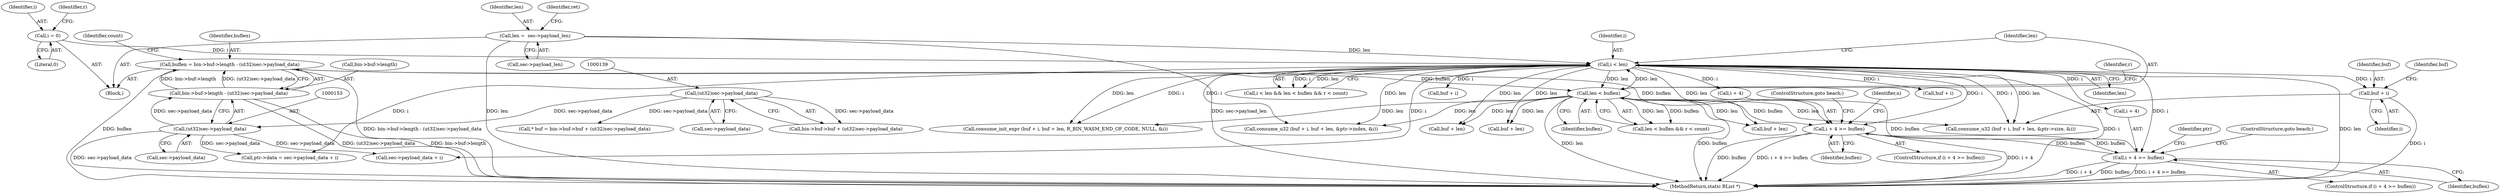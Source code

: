 digraph "0_radare2_d2632f6483a3ceb5d8e0a5fb11142c51c43978b4_0@pointer" {
"1000249" [label="(Call,buf + i)"];
"1000177" [label="(Call,i < len)"];
"1000164" [label="(Call,i = 0)"];
"1000113" [label="(Call,len =  sec->payload_len)"];
"1000181" [label="(Call,len < buflen)"];
"1000264" [label="(Call,i + 4 >= buflen)"];
"1000215" [label="(Call,i + 4 >= buflen)"];
"1000144" [label="(Call,buflen = bin->buf->length - (ut32)sec->payload_data)"];
"1000146" [label="(Call,bin->buf->length - (ut32)sec->payload_data)"];
"1000152" [label="(Call,(ut32)sec->payload_data)"];
"1000138" [label="(Call,(ut32)sec->payload_data)"];
"1000182" [label="(Identifier,len)"];
"1000166" [label="(Literal,0)"];
"1000250" [label="(Identifier,buf)"];
"1000221" [label="(ControlStructure,goto beach;)"];
"1000273" [label="(Identifier,ptr)"];
"1000177" [label="(Call,i < len)"];
"1000252" [label="(Call,buf + len)"];
"1000130" [label="(Call,* buf = bin->buf->buf + (ut32)sec->payload_data)"];
"1000270" [label="(ControlStructure,goto beach;)"];
"1000215" [label="(Call,i + 4 >= buflen)"];
"1000249" [label="(Call,buf + i)"];
"1000180" [label="(Call,len < buflen && r < count)"];
"1000225" [label="(Identifier,n)"];
"1000248" [label="(Call,consume_u32 (buf + i, buf + len, &ptr->size, &i))"];
"1000140" [label="(Call,sec->payload_data)"];
"1000165" [label="(Identifier,i)"];
"1000251" [label="(Identifier,i)"];
"1000113" [label="(Call,len =  sec->payload_len)"];
"1000219" [label="(Identifier,buflen)"];
"1000164" [label="(Call,i = 0)"];
"1000271" [label="(Call,ptr->data = sec->payload_data + i)"];
"1000138" [label="(Call,(ut32)sec->payload_data)"];
"1000216" [label="(Call,i + 4)"];
"1000169" [label="(Identifier,r)"];
"1000203" [label="(Call,buf + len)"];
"1000214" [label="(ControlStructure,if (i + 4 >= buflen))"];
"1000200" [label="(Call,buf + i)"];
"1000264" [label="(Call,i + 4 >= buflen)"];
"1000230" [label="(Call,buf + len)"];
"1000146" [label="(Call,bin->buf->length - (ut32)sec->payload_data)"];
"1000183" [label="(Identifier,buflen)"];
"1000147" [label="(Call,bin->buf->length)"];
"1000178" [label="(Identifier,i)"];
"1000159" [label="(Identifier,count)"];
"1000265" [label="(Call,i + 4)"];
"1000293" [label="(MethodReturn,static RList *)"];
"1000103" [label="(Block,)"];
"1000275" [label="(Call,sec->payload_data + i)"];
"1000253" [label="(Identifier,buf)"];
"1000115" [label="(Call,sec->payload_len)"];
"1000268" [label="(Identifier,buflen)"];
"1000179" [label="(Identifier,len)"];
"1000226" [label="(Call,consume_init_expr (buf + i, buf + len, R_BIN_WASM_END_OF_CODE, NULL, &i))"];
"1000176" [label="(Call,i < len && len < buflen && r < count)"];
"1000263" [label="(ControlStructure,if (i + 4 >= buflen))"];
"1000154" [label="(Call,sec->payload_data)"];
"1000114" [label="(Identifier,len)"];
"1000152" [label="(Call,(ut32)sec->payload_data)"];
"1000132" [label="(Call,bin->buf->buf + (ut32)sec->payload_data)"];
"1000145" [label="(Identifier,buflen)"];
"1000185" [label="(Identifier,r)"];
"1000199" [label="(Call,consume_u32 (buf + i, buf + len, &ptr->index, &i))"];
"1000121" [label="(Identifier,ret)"];
"1000181" [label="(Call,len < buflen)"];
"1000227" [label="(Call,buf + i)"];
"1000144" [label="(Call,buflen = bin->buf->length - (ut32)sec->payload_data)"];
"1000249" -> "1000248"  [label="AST: "];
"1000249" -> "1000251"  [label="CFG: "];
"1000250" -> "1000249"  [label="AST: "];
"1000251" -> "1000249"  [label="AST: "];
"1000253" -> "1000249"  [label="CFG: "];
"1000249" -> "1000293"  [label="DDG: i"];
"1000177" -> "1000249"  [label="DDG: i"];
"1000177" -> "1000176"  [label="AST: "];
"1000177" -> "1000179"  [label="CFG: "];
"1000178" -> "1000177"  [label="AST: "];
"1000179" -> "1000177"  [label="AST: "];
"1000182" -> "1000177"  [label="CFG: "];
"1000176" -> "1000177"  [label="CFG: "];
"1000177" -> "1000293"  [label="DDG: i"];
"1000177" -> "1000293"  [label="DDG: len"];
"1000177" -> "1000176"  [label="DDG: i"];
"1000177" -> "1000176"  [label="DDG: len"];
"1000164" -> "1000177"  [label="DDG: i"];
"1000113" -> "1000177"  [label="DDG: len"];
"1000181" -> "1000177"  [label="DDG: len"];
"1000177" -> "1000181"  [label="DDG: len"];
"1000177" -> "1000199"  [label="DDG: i"];
"1000177" -> "1000199"  [label="DDG: len"];
"1000177" -> "1000200"  [label="DDG: i"];
"1000177" -> "1000203"  [label="DDG: len"];
"1000177" -> "1000215"  [label="DDG: i"];
"1000177" -> "1000216"  [label="DDG: i"];
"1000177" -> "1000226"  [label="DDG: i"];
"1000177" -> "1000226"  [label="DDG: len"];
"1000177" -> "1000227"  [label="DDG: i"];
"1000177" -> "1000230"  [label="DDG: len"];
"1000177" -> "1000248"  [label="DDG: i"];
"1000177" -> "1000248"  [label="DDG: len"];
"1000177" -> "1000252"  [label="DDG: len"];
"1000177" -> "1000264"  [label="DDG: i"];
"1000177" -> "1000265"  [label="DDG: i"];
"1000177" -> "1000271"  [label="DDG: i"];
"1000177" -> "1000275"  [label="DDG: i"];
"1000164" -> "1000103"  [label="AST: "];
"1000164" -> "1000166"  [label="CFG: "];
"1000165" -> "1000164"  [label="AST: "];
"1000166" -> "1000164"  [label="AST: "];
"1000169" -> "1000164"  [label="CFG: "];
"1000113" -> "1000103"  [label="AST: "];
"1000113" -> "1000115"  [label="CFG: "];
"1000114" -> "1000113"  [label="AST: "];
"1000115" -> "1000113"  [label="AST: "];
"1000121" -> "1000113"  [label="CFG: "];
"1000113" -> "1000293"  [label="DDG: len"];
"1000113" -> "1000293"  [label="DDG: sec->payload_len"];
"1000181" -> "1000180"  [label="AST: "];
"1000181" -> "1000183"  [label="CFG: "];
"1000182" -> "1000181"  [label="AST: "];
"1000183" -> "1000181"  [label="AST: "];
"1000185" -> "1000181"  [label="CFG: "];
"1000180" -> "1000181"  [label="CFG: "];
"1000181" -> "1000293"  [label="DDG: len"];
"1000181" -> "1000293"  [label="DDG: buflen"];
"1000181" -> "1000180"  [label="DDG: len"];
"1000181" -> "1000180"  [label="DDG: buflen"];
"1000264" -> "1000181"  [label="DDG: buflen"];
"1000144" -> "1000181"  [label="DDG: buflen"];
"1000181" -> "1000199"  [label="DDG: len"];
"1000181" -> "1000203"  [label="DDG: len"];
"1000181" -> "1000215"  [label="DDG: buflen"];
"1000181" -> "1000226"  [label="DDG: len"];
"1000181" -> "1000230"  [label="DDG: len"];
"1000181" -> "1000248"  [label="DDG: len"];
"1000181" -> "1000252"  [label="DDG: len"];
"1000264" -> "1000263"  [label="AST: "];
"1000264" -> "1000268"  [label="CFG: "];
"1000265" -> "1000264"  [label="AST: "];
"1000268" -> "1000264"  [label="AST: "];
"1000270" -> "1000264"  [label="CFG: "];
"1000273" -> "1000264"  [label="CFG: "];
"1000264" -> "1000293"  [label="DDG: i + 4"];
"1000264" -> "1000293"  [label="DDG: buflen"];
"1000264" -> "1000293"  [label="DDG: i + 4 >= buflen"];
"1000264" -> "1000215"  [label="DDG: buflen"];
"1000215" -> "1000264"  [label="DDG: buflen"];
"1000215" -> "1000214"  [label="AST: "];
"1000215" -> "1000219"  [label="CFG: "];
"1000216" -> "1000215"  [label="AST: "];
"1000219" -> "1000215"  [label="AST: "];
"1000221" -> "1000215"  [label="CFG: "];
"1000225" -> "1000215"  [label="CFG: "];
"1000215" -> "1000293"  [label="DDG: i + 4"];
"1000215" -> "1000293"  [label="DDG: buflen"];
"1000215" -> "1000293"  [label="DDG: i + 4 >= buflen"];
"1000144" -> "1000215"  [label="DDG: buflen"];
"1000144" -> "1000103"  [label="AST: "];
"1000144" -> "1000146"  [label="CFG: "];
"1000145" -> "1000144"  [label="AST: "];
"1000146" -> "1000144"  [label="AST: "];
"1000159" -> "1000144"  [label="CFG: "];
"1000144" -> "1000293"  [label="DDG: buflen"];
"1000144" -> "1000293"  [label="DDG: bin->buf->length - (ut32)sec->payload_data"];
"1000146" -> "1000144"  [label="DDG: bin->buf->length"];
"1000146" -> "1000144"  [label="DDG: (ut32)sec->payload_data"];
"1000146" -> "1000152"  [label="CFG: "];
"1000147" -> "1000146"  [label="AST: "];
"1000152" -> "1000146"  [label="AST: "];
"1000146" -> "1000293"  [label="DDG: (ut32)sec->payload_data"];
"1000146" -> "1000293"  [label="DDG: bin->buf->length"];
"1000152" -> "1000146"  [label="DDG: sec->payload_data"];
"1000152" -> "1000154"  [label="CFG: "];
"1000153" -> "1000152"  [label="AST: "];
"1000154" -> "1000152"  [label="AST: "];
"1000152" -> "1000293"  [label="DDG: sec->payload_data"];
"1000138" -> "1000152"  [label="DDG: sec->payload_data"];
"1000152" -> "1000271"  [label="DDG: sec->payload_data"];
"1000152" -> "1000275"  [label="DDG: sec->payload_data"];
"1000138" -> "1000132"  [label="AST: "];
"1000138" -> "1000140"  [label="CFG: "];
"1000139" -> "1000138"  [label="AST: "];
"1000140" -> "1000138"  [label="AST: "];
"1000132" -> "1000138"  [label="CFG: "];
"1000138" -> "1000130"  [label="DDG: sec->payload_data"];
"1000138" -> "1000132"  [label="DDG: sec->payload_data"];
}
